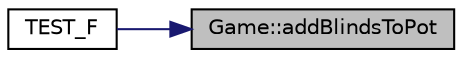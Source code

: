digraph "Game::addBlindsToPot"
{
 // INTERACTIVE_SVG=YES
 // LATEX_PDF_SIZE
  edge [fontname="Helvetica",fontsize="10",labelfontname="Helvetica",labelfontsize="10"];
  node [fontname="Helvetica",fontsize="10",shape=record];
  rankdir="RL";
  Node1 [label="Game::addBlindsToPot",height=0.2,width=0.4,color="black", fillcolor="grey75", style="filled", fontcolor="black",tooltip="Adds the blinds to the pot from the appropriate players."];
  Node1 -> Node2 [dir="back",color="midnightblue",fontsize="10",style="solid",fontname="Helvetica"];
  Node2 [label="TEST_F",height=0.2,width=0.4,color="black", fillcolor="white", style="filled",URL="$test___game_8cc.html#acdc11cf000318d581947c3894c0e5e25",tooltip=" "];
}
